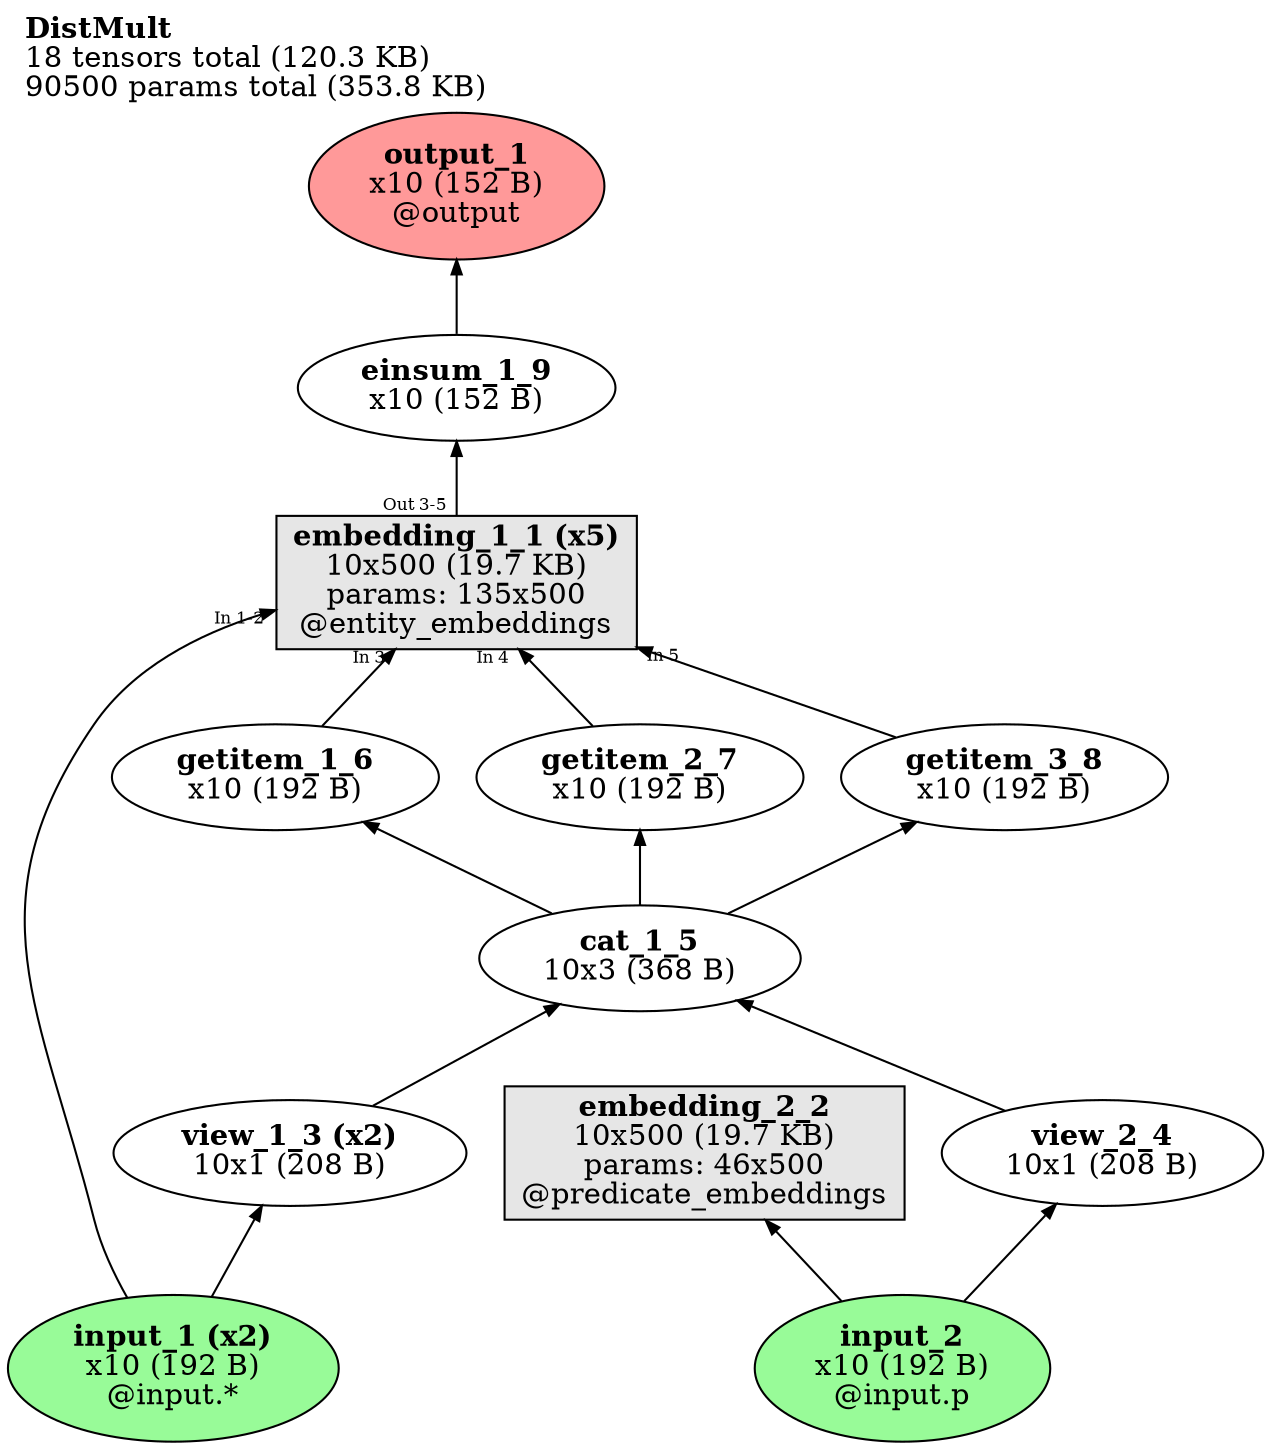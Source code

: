 // Computational graph for the feedforward sweep
digraph DistMult {
	graph [label=<<B>DistMult</B><br align='left'/>18 tensors total (120.3 KB)<br align='left'/>90500 params total (353.8 KB)<br align='left'/>> labeljust=left labelloc=t ordering=out rankdir=BT]
	node [ordering=out]
	input_1 [label=<<b>input_1 (x2)</b><br/>x10 (192 B)<br/>@input.*> color=black fillcolor="#98FB98" fontcolor=black ordering=out shape=oval style="filled,solid"]
	input_1 -> embedding_1_1 [arrowsize=.7 color=black fontcolor=black headlabel="  In 1-2  " labelfontsize=8 style=solid]
	input_1 -> view_1_3 [arrowsize=.7 color=black fontcolor=black labelfontsize=8 style=solid]
	input_2 [label=<<b>input_2</b><br/>x10 (192 B)<br/>@input.p> color=black fillcolor="#98FB98" fontcolor=black ordering=out shape=oval style="filled,solid"]
	input_2 -> embedding_2_2 [arrowsize=.7 color=black fontcolor=black labelfontsize=8 style=solid]
	input_2 -> view_2_4 [arrowsize=.7 color=black fontcolor=black labelfontsize=8 style=solid]
	embedding_1_1 [label=<<b>embedding_1_1 (x5)</b><br/>10x500 (19.7 KB)<br/>params: 135x500<br/>@entity_embeddings> color=black fillcolor="#E6E6E6" fontcolor=black ordering=out shape=box style="filled,solid"]
	embedding_1_1 -> einsum_1_9 [arrowsize=.7 color=black fontcolor=black labelfontsize=8 style=solid taillabel="  Out 3-5  "]
	embedding_2_2 [label=<<b>embedding_2_2</b><br/>10x500 (19.7 KB)<br/>params: 46x500<br/>@predicate_embeddings> color=black fillcolor="#E6E6E6" fontcolor=black ordering=out shape=box style="filled,solid"]
	view_1_3 [label=<<b>view_1_3 (x2)</b><br/>10x1 (208 B)> color=black fillcolor=white fontcolor=black ordering=out shape=oval style="filled,solid"]
	view_1_3 -> cat_1_5 [arrowsize=.7 color=black fontcolor=black labelfontsize=8 style=solid]
	view_2_4 [label=<<b>view_2_4</b><br/>10x1 (208 B)> color=black fillcolor=white fontcolor=black ordering=out shape=oval style="filled,solid"]
	view_2_4 -> cat_1_5 [arrowsize=.7 color=black fontcolor=black labelfontsize=8 style=solid]
	cat_1_5 [label=<<b>cat_1_5</b><br/>10x3 (368 B)> color=black fillcolor=white fontcolor=black ordering=out shape=oval style="filled,solid"]
	cat_1_5 -> getitem_1_6 [arrowsize=.7 color=black fontcolor=black labelfontsize=8 style=solid]
	cat_1_5 -> getitem_2_7 [arrowsize=.7 color=black fontcolor=black labelfontsize=8 style=solid]
	cat_1_5 -> getitem_3_8 [arrowsize=.7 color=black fontcolor=black labelfontsize=8 style=solid]
	getitem_1_6 [label=<<b>getitem_1_6</b><br/>x10 (192 B)> color=black fillcolor=white fontcolor=black ordering=out shape=oval style="filled,solid"]
	getitem_1_6 -> embedding_1_1 [arrowsize=.7 color=black fontcolor=black headlabel="  In 3  " labelfontsize=8 style=solid]
	getitem_2_7 [label=<<b>getitem_2_7</b><br/>x10 (192 B)> color=black fillcolor=white fontcolor=black ordering=out shape=oval style="filled,solid"]
	getitem_2_7 -> embedding_1_1 [arrowsize=.7 color=black fontcolor=black headlabel="  In 4  " labelfontsize=8 style=solid]
	getitem_3_8 [label=<<b>getitem_3_8</b><br/>x10 (192 B)> color=black fillcolor=white fontcolor=black ordering=out shape=oval style="filled,solid"]
	getitem_3_8 -> embedding_1_1 [arrowsize=.7 color=black fontcolor=black headlabel="  In 5  " labelfontsize=8 style=solid]
	einsum_1_9 [label=<<b>einsum_1_9</b><br/>x10 (152 B)> color=black fillcolor=white fontcolor=black ordering=out shape=oval style="filled,solid"]
	einsum_1_9 -> output_1 [arrowsize=.7 color=black fontcolor=black labelfontsize=8 style=solid]
	output_1 [label=<<b>output_1</b><br/>x10 (152 B)<br/>@output> color=black fillcolor="#ff9999" fontcolor=black ordering=out shape=oval style="filled,solid"]
	{
		rank=sink
		output_1
	}
	subgraph cluster_entity_embeddings {
		fillcolor=white label=<<B>@entity_embeddings (x5)</B><br align='left'/>(Embedding)<br align='left'/>> labelloc=b penwidth=5.0 style="filled,dashed"
	}
	subgraph cluster_predicate_embeddings {
		fillcolor=white label=<<B>@predicate_embeddings</B><br align='left'/>(Embedding)<br align='left'/>> labelloc=b penwidth=5.0 style="filled,dashed"
	}
}
